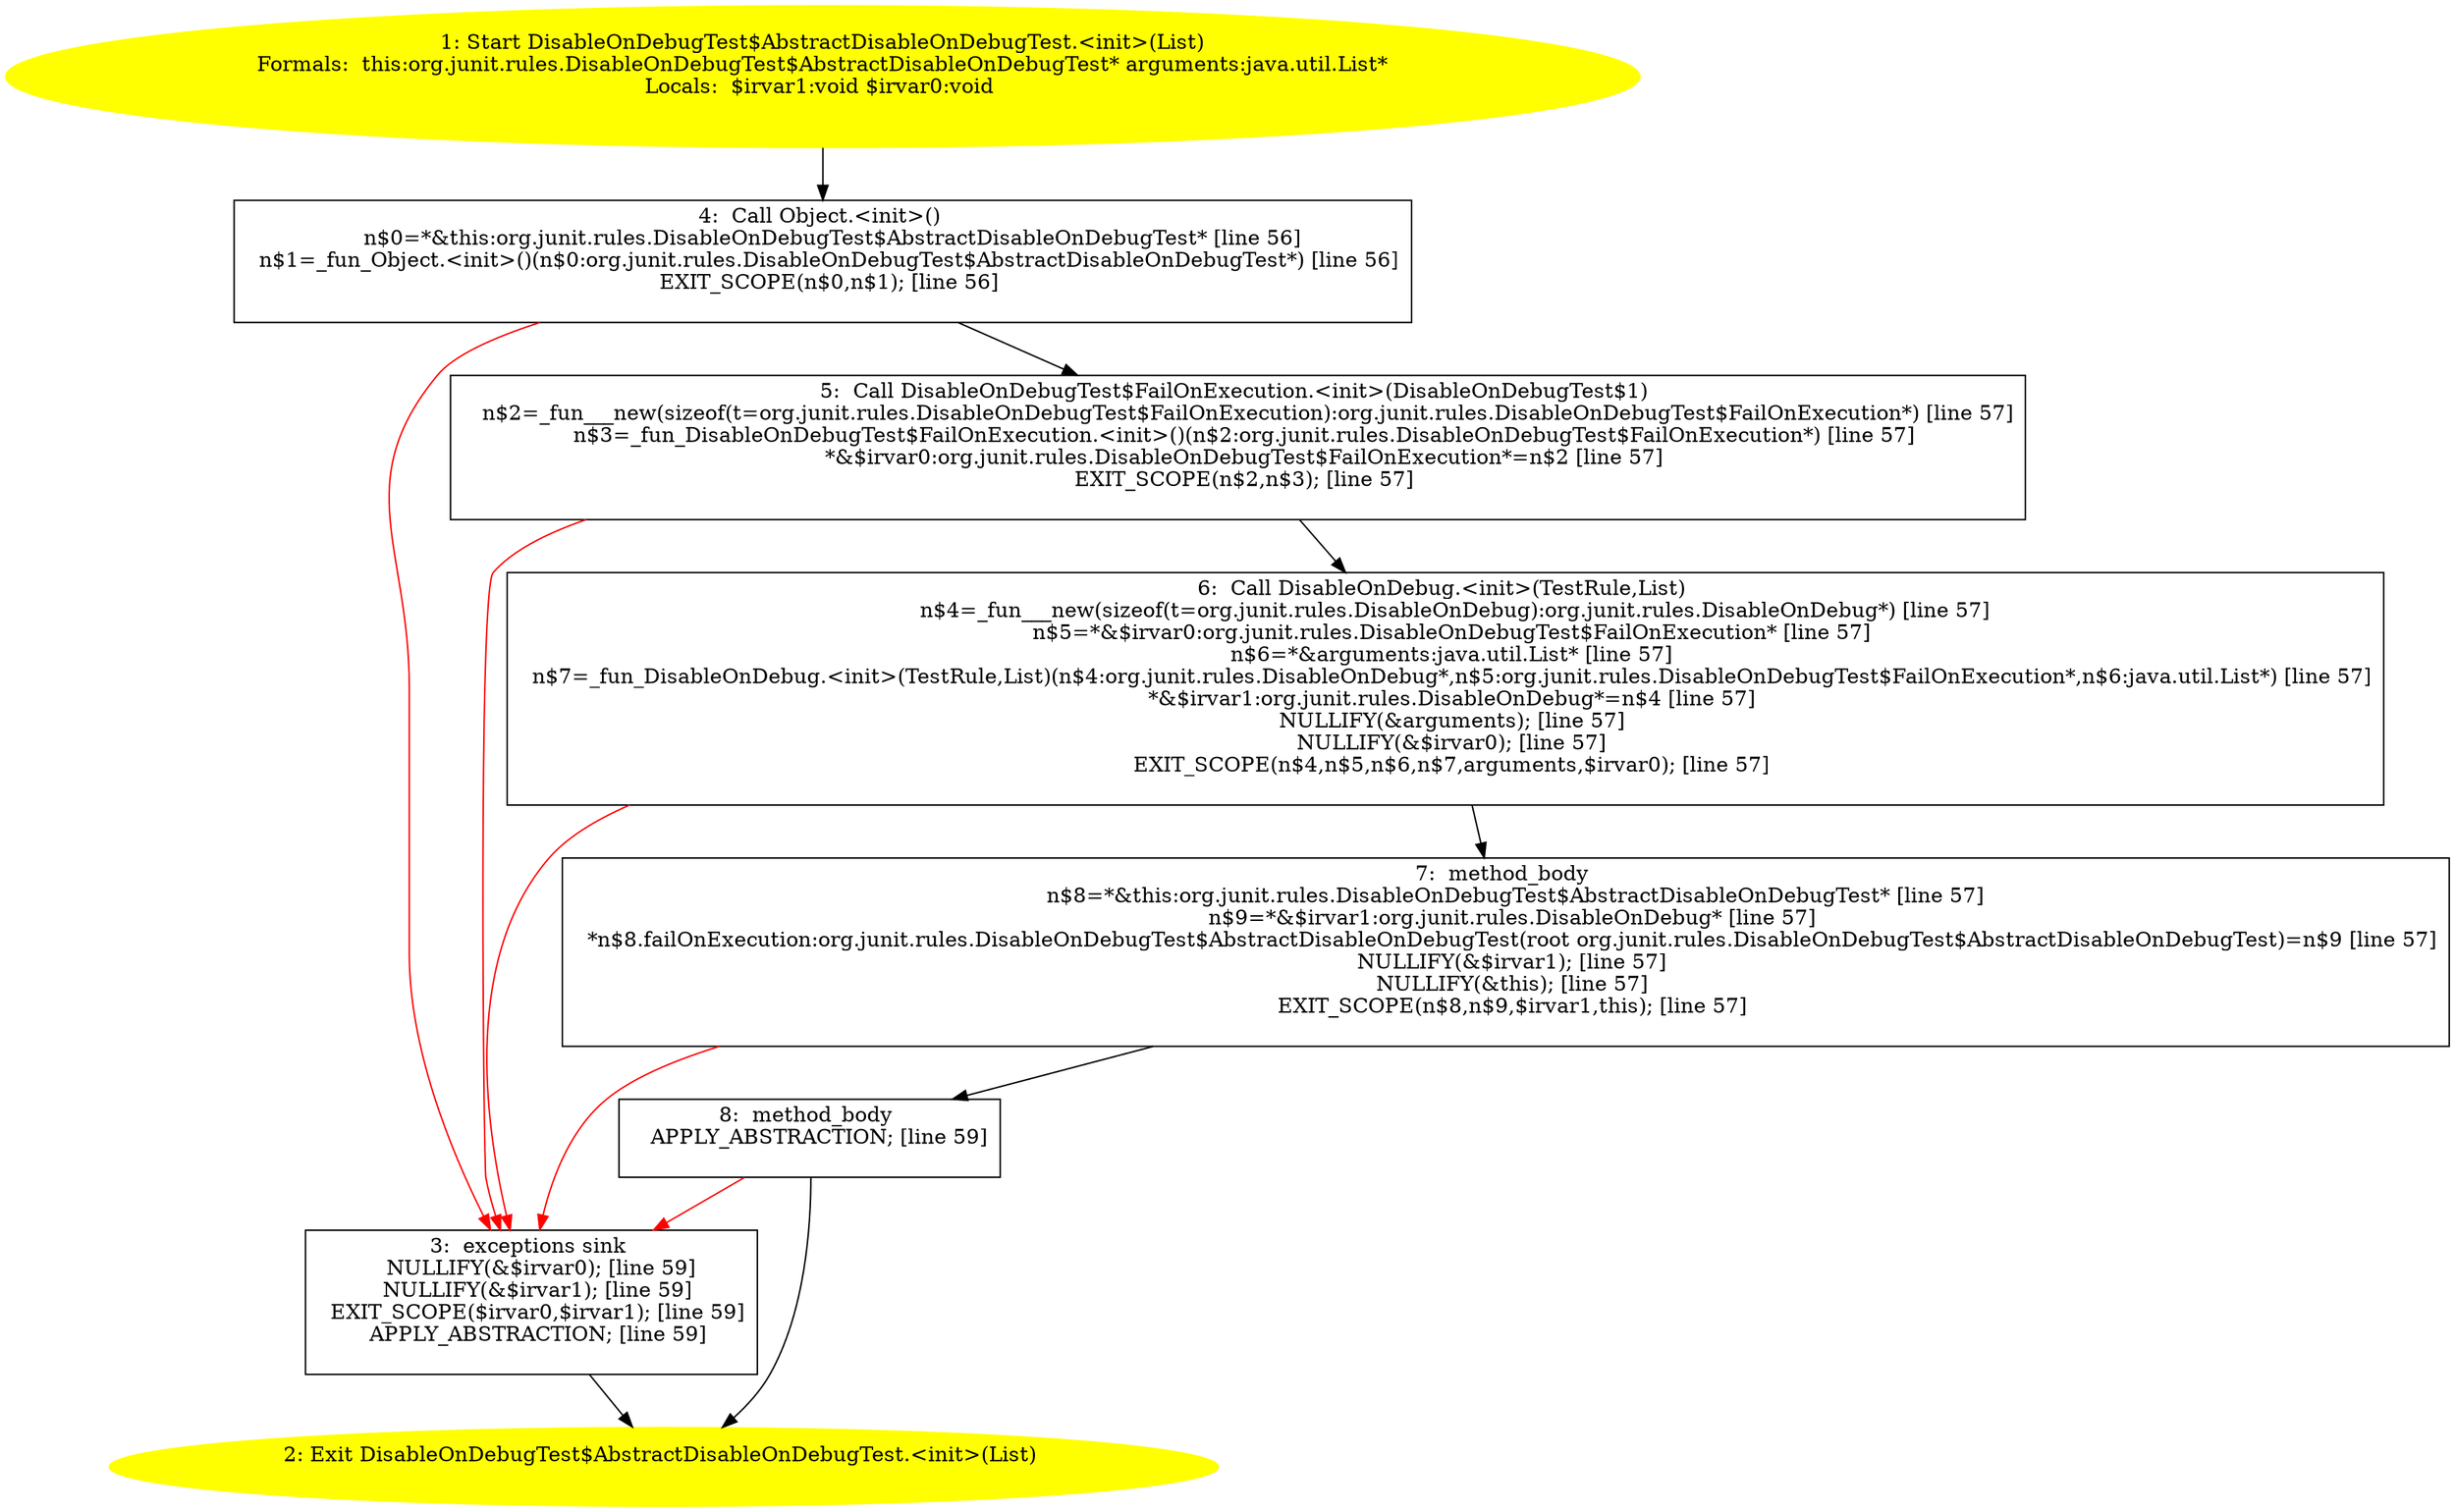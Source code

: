 /* @generated */
digraph cfg {
"org.junit.rules.DisableOnDebugTest$AbstractDisableOnDebugTest.<init>(java.util.List).4790bd48b96d1397c29ccc126c95345c_1" [label="1: Start DisableOnDebugTest$AbstractDisableOnDebugTest.<init>(List)\nFormals:  this:org.junit.rules.DisableOnDebugTest$AbstractDisableOnDebugTest* arguments:java.util.List*\nLocals:  $irvar1:void $irvar0:void \n  " color=yellow style=filled]
	

	 "org.junit.rules.DisableOnDebugTest$AbstractDisableOnDebugTest.<init>(java.util.List).4790bd48b96d1397c29ccc126c95345c_1" -> "org.junit.rules.DisableOnDebugTest$AbstractDisableOnDebugTest.<init>(java.util.List).4790bd48b96d1397c29ccc126c95345c_4" ;
"org.junit.rules.DisableOnDebugTest$AbstractDisableOnDebugTest.<init>(java.util.List).4790bd48b96d1397c29ccc126c95345c_2" [label="2: Exit DisableOnDebugTest$AbstractDisableOnDebugTest.<init>(List) \n  " color=yellow style=filled]
	

"org.junit.rules.DisableOnDebugTest$AbstractDisableOnDebugTest.<init>(java.util.List).4790bd48b96d1397c29ccc126c95345c_3" [label="3:  exceptions sink \n   NULLIFY(&$irvar0); [line 59]\n  NULLIFY(&$irvar1); [line 59]\n  EXIT_SCOPE($irvar0,$irvar1); [line 59]\n  APPLY_ABSTRACTION; [line 59]\n " shape="box"]
	

	 "org.junit.rules.DisableOnDebugTest$AbstractDisableOnDebugTest.<init>(java.util.List).4790bd48b96d1397c29ccc126c95345c_3" -> "org.junit.rules.DisableOnDebugTest$AbstractDisableOnDebugTest.<init>(java.util.List).4790bd48b96d1397c29ccc126c95345c_2" ;
"org.junit.rules.DisableOnDebugTest$AbstractDisableOnDebugTest.<init>(java.util.List).4790bd48b96d1397c29ccc126c95345c_4" [label="4:  Call Object.<init>() \n   n$0=*&this:org.junit.rules.DisableOnDebugTest$AbstractDisableOnDebugTest* [line 56]\n  n$1=_fun_Object.<init>()(n$0:org.junit.rules.DisableOnDebugTest$AbstractDisableOnDebugTest*) [line 56]\n  EXIT_SCOPE(n$0,n$1); [line 56]\n " shape="box"]
	

	 "org.junit.rules.DisableOnDebugTest$AbstractDisableOnDebugTest.<init>(java.util.List).4790bd48b96d1397c29ccc126c95345c_4" -> "org.junit.rules.DisableOnDebugTest$AbstractDisableOnDebugTest.<init>(java.util.List).4790bd48b96d1397c29ccc126c95345c_5" ;
	 "org.junit.rules.DisableOnDebugTest$AbstractDisableOnDebugTest.<init>(java.util.List).4790bd48b96d1397c29ccc126c95345c_4" -> "org.junit.rules.DisableOnDebugTest$AbstractDisableOnDebugTest.<init>(java.util.List).4790bd48b96d1397c29ccc126c95345c_3" [color="red" ];
"org.junit.rules.DisableOnDebugTest$AbstractDisableOnDebugTest.<init>(java.util.List).4790bd48b96d1397c29ccc126c95345c_5" [label="5:  Call DisableOnDebugTest$FailOnExecution.<init>(DisableOnDebugTest$1) \n   n$2=_fun___new(sizeof(t=org.junit.rules.DisableOnDebugTest$FailOnExecution):org.junit.rules.DisableOnDebugTest$FailOnExecution*) [line 57]\n  n$3=_fun_DisableOnDebugTest$FailOnExecution.<init>()(n$2:org.junit.rules.DisableOnDebugTest$FailOnExecution*) [line 57]\n  *&$irvar0:org.junit.rules.DisableOnDebugTest$FailOnExecution*=n$2 [line 57]\n  EXIT_SCOPE(n$2,n$3); [line 57]\n " shape="box"]
	

	 "org.junit.rules.DisableOnDebugTest$AbstractDisableOnDebugTest.<init>(java.util.List).4790bd48b96d1397c29ccc126c95345c_5" -> "org.junit.rules.DisableOnDebugTest$AbstractDisableOnDebugTest.<init>(java.util.List).4790bd48b96d1397c29ccc126c95345c_6" ;
	 "org.junit.rules.DisableOnDebugTest$AbstractDisableOnDebugTest.<init>(java.util.List).4790bd48b96d1397c29ccc126c95345c_5" -> "org.junit.rules.DisableOnDebugTest$AbstractDisableOnDebugTest.<init>(java.util.List).4790bd48b96d1397c29ccc126c95345c_3" [color="red" ];
"org.junit.rules.DisableOnDebugTest$AbstractDisableOnDebugTest.<init>(java.util.List).4790bd48b96d1397c29ccc126c95345c_6" [label="6:  Call DisableOnDebug.<init>(TestRule,List) \n   n$4=_fun___new(sizeof(t=org.junit.rules.DisableOnDebug):org.junit.rules.DisableOnDebug*) [line 57]\n  n$5=*&$irvar0:org.junit.rules.DisableOnDebugTest$FailOnExecution* [line 57]\n  n$6=*&arguments:java.util.List* [line 57]\n  n$7=_fun_DisableOnDebug.<init>(TestRule,List)(n$4:org.junit.rules.DisableOnDebug*,n$5:org.junit.rules.DisableOnDebugTest$FailOnExecution*,n$6:java.util.List*) [line 57]\n  *&$irvar1:org.junit.rules.DisableOnDebug*=n$4 [line 57]\n  NULLIFY(&arguments); [line 57]\n  NULLIFY(&$irvar0); [line 57]\n  EXIT_SCOPE(n$4,n$5,n$6,n$7,arguments,$irvar0); [line 57]\n " shape="box"]
	

	 "org.junit.rules.DisableOnDebugTest$AbstractDisableOnDebugTest.<init>(java.util.List).4790bd48b96d1397c29ccc126c95345c_6" -> "org.junit.rules.DisableOnDebugTest$AbstractDisableOnDebugTest.<init>(java.util.List).4790bd48b96d1397c29ccc126c95345c_7" ;
	 "org.junit.rules.DisableOnDebugTest$AbstractDisableOnDebugTest.<init>(java.util.List).4790bd48b96d1397c29ccc126c95345c_6" -> "org.junit.rules.DisableOnDebugTest$AbstractDisableOnDebugTest.<init>(java.util.List).4790bd48b96d1397c29ccc126c95345c_3" [color="red" ];
"org.junit.rules.DisableOnDebugTest$AbstractDisableOnDebugTest.<init>(java.util.List).4790bd48b96d1397c29ccc126c95345c_7" [label="7:  method_body \n   n$8=*&this:org.junit.rules.DisableOnDebugTest$AbstractDisableOnDebugTest* [line 57]\n  n$9=*&$irvar1:org.junit.rules.DisableOnDebug* [line 57]\n  *n$8.failOnExecution:org.junit.rules.DisableOnDebugTest$AbstractDisableOnDebugTest(root org.junit.rules.DisableOnDebugTest$AbstractDisableOnDebugTest)=n$9 [line 57]\n  NULLIFY(&$irvar1); [line 57]\n  NULLIFY(&this); [line 57]\n  EXIT_SCOPE(n$8,n$9,$irvar1,this); [line 57]\n " shape="box"]
	

	 "org.junit.rules.DisableOnDebugTest$AbstractDisableOnDebugTest.<init>(java.util.List).4790bd48b96d1397c29ccc126c95345c_7" -> "org.junit.rules.DisableOnDebugTest$AbstractDisableOnDebugTest.<init>(java.util.List).4790bd48b96d1397c29ccc126c95345c_8" ;
	 "org.junit.rules.DisableOnDebugTest$AbstractDisableOnDebugTest.<init>(java.util.List).4790bd48b96d1397c29ccc126c95345c_7" -> "org.junit.rules.DisableOnDebugTest$AbstractDisableOnDebugTest.<init>(java.util.List).4790bd48b96d1397c29ccc126c95345c_3" [color="red" ];
"org.junit.rules.DisableOnDebugTest$AbstractDisableOnDebugTest.<init>(java.util.List).4790bd48b96d1397c29ccc126c95345c_8" [label="8:  method_body \n   APPLY_ABSTRACTION; [line 59]\n " shape="box"]
	

	 "org.junit.rules.DisableOnDebugTest$AbstractDisableOnDebugTest.<init>(java.util.List).4790bd48b96d1397c29ccc126c95345c_8" -> "org.junit.rules.DisableOnDebugTest$AbstractDisableOnDebugTest.<init>(java.util.List).4790bd48b96d1397c29ccc126c95345c_2" ;
	 "org.junit.rules.DisableOnDebugTest$AbstractDisableOnDebugTest.<init>(java.util.List).4790bd48b96d1397c29ccc126c95345c_8" -> "org.junit.rules.DisableOnDebugTest$AbstractDisableOnDebugTest.<init>(java.util.List).4790bd48b96d1397c29ccc126c95345c_3" [color="red" ];
}
